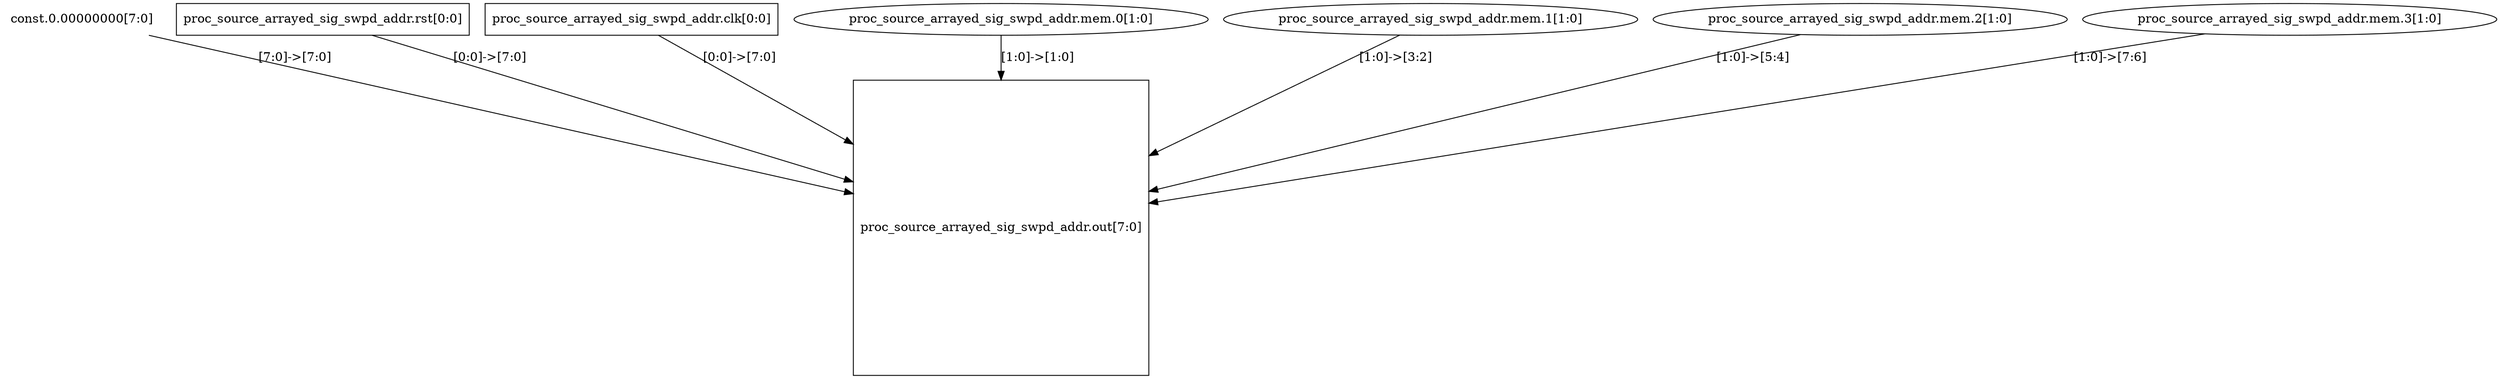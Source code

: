 digraph G {
	"const.0.00000000" [shape=none, label="const.0.00000000[7:0]"];
	"const.0.00000000" -> "proc_source_arrayed_sig_swpd_addr.out"[label="[7:0]->[7:0]"];
	"proc_source_arrayed_sig_swpd_addr.rst" -> "proc_source_arrayed_sig_swpd_addr.out"[label="[0:0]->[7:0]"];
	"proc_source_arrayed_sig_swpd_addr.clk" -> "proc_source_arrayed_sig_swpd_addr.out"[label="[0:0]->[7:0]"];
	"proc_source_arrayed_sig_swpd_addr.mem.0" -> "proc_source_arrayed_sig_swpd_addr.out"[label="[1:0]->[1:0]"];
	"proc_source_arrayed_sig_swpd_addr.mem.1" -> "proc_source_arrayed_sig_swpd_addr.out"[label="[1:0]->[3:2]"];
	"proc_source_arrayed_sig_swpd_addr.mem.2" -> "proc_source_arrayed_sig_swpd_addr.out"[label="[1:0]->[5:4]"];
	"proc_source_arrayed_sig_swpd_addr.mem.3" -> "proc_source_arrayed_sig_swpd_addr.out"[label="[1:0]->[7:6]"];
	"proc_source_arrayed_sig_swpd_addr.clk" [shape=rectangle, label="proc_source_arrayed_sig_swpd_addr.clk[0:0]"];
	"proc_source_arrayed_sig_swpd_addr.mem.0" [shape=ellipse, label="proc_source_arrayed_sig_swpd_addr.mem.0[1:0]"];
	"proc_source_arrayed_sig_swpd_addr.mem.1" [shape=ellipse, label="proc_source_arrayed_sig_swpd_addr.mem.1[1:0]"];
	"proc_source_arrayed_sig_swpd_addr.mem.2" [shape=ellipse, label="proc_source_arrayed_sig_swpd_addr.mem.2[1:0]"];
	"proc_source_arrayed_sig_swpd_addr.mem.3" [shape=ellipse, label="proc_source_arrayed_sig_swpd_addr.mem.3[1:0]"];
	"proc_source_arrayed_sig_swpd_addr.out" [shape=square, label="proc_source_arrayed_sig_swpd_addr.out[7:0]"];
	"proc_source_arrayed_sig_swpd_addr.rst" [shape=rectangle, label="proc_source_arrayed_sig_swpd_addr.rst[0:0]"];
}

